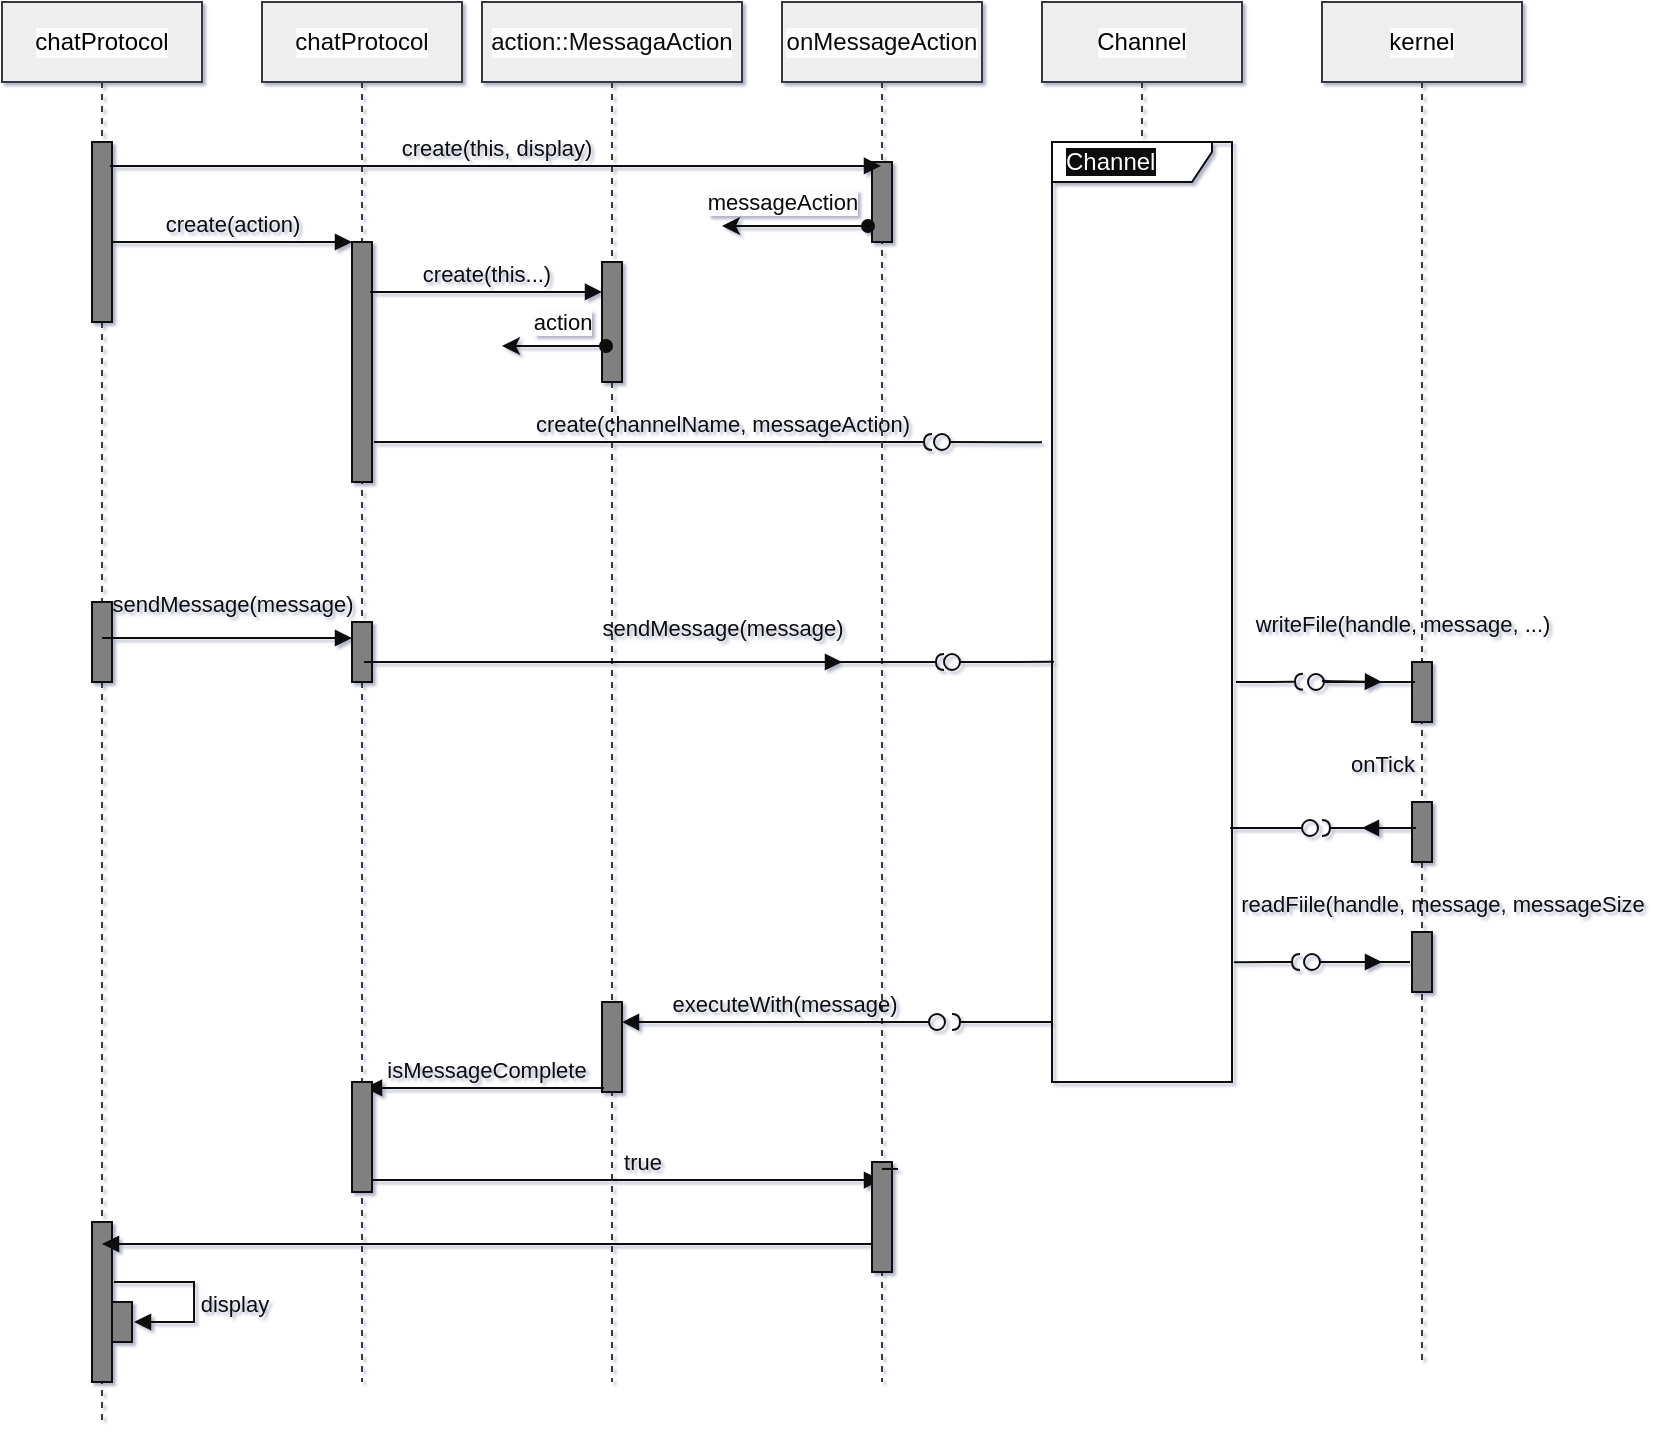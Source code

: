 <mxfile>
    <diagram id="a9Qk-jbRv7WKrWizsll0" name="Página-1">
        <mxGraphModel dx="1064" dy="516" grid="0" gridSize="10" guides="1" tooltips="1" connect="1" arrows="1" fold="1" page="1" pageScale="1" pageWidth="827" pageHeight="1169" background="#ffffff" math="0" shadow="1">
            <root>
                <mxCell id="0"/>
                <mxCell id="1" parent="0"/>
                <mxCell id="13" value="Channel" style="shape=umlLifeline;perimeter=lifelinePerimeter;whiteSpace=wrap;html=1;container=1;collapsible=0;recursiveResize=0;outlineConnect=0;labelBackgroundColor=#FCFCFC;strokeColor=#36393d;fillColor=#eeeeee;fontColor=#050505;" vertex="1" parent="1">
                    <mxGeometry x="560" y="120" width="100" height="70" as="geometry"/>
                </mxCell>
                <mxCell id="3" value="chatProtocol" style="shape=umlLifeline;perimeter=lifelinePerimeter;whiteSpace=wrap;html=1;container=1;collapsible=0;recursiveResize=0;outlineConnect=0;labelBackgroundColor=#FCFCFC;strokeColor=#36393d;fillColor=#eeeeee;fontColor=#050505;" vertex="1" parent="1">
                    <mxGeometry x="40" y="120" width="100" height="710" as="geometry"/>
                </mxCell>
                <mxCell id="15" value="" style="html=1;points=[];perimeter=orthogonalPerimeter;fillColor=#808080;labelBackgroundColor=#FCFCFC;fontColor=#050505;strokeColor=#080808;" vertex="1" parent="3">
                    <mxGeometry x="45" y="70" width="10" height="90" as="geometry"/>
                </mxCell>
                <mxCell id="36" value="" style="html=1;points=[];perimeter=orthogonalPerimeter;fillColor=#808080;labelBackgroundColor=#FCFCFC;fontColor=#050505;strokeColor=#080808;" vertex="1" parent="3">
                    <mxGeometry x="45" y="300" width="10" height="40" as="geometry"/>
                </mxCell>
                <mxCell id="54" value="" style="html=1;points=[];perimeter=orthogonalPerimeter;fillColor=#808080;labelBackgroundColor=#FCFCFC;fontColor=#050505;strokeColor=#080808;" vertex="1" parent="3">
                    <mxGeometry x="45" y="610" width="10" height="80" as="geometry"/>
                </mxCell>
                <mxCell id="57" value="" style="html=1;points=[];perimeter=orthogonalPerimeter;fillColor=#808080;labelBackgroundColor=#FCFCFC;fontColor=#050505;strokeColor=#080808;" vertex="1" parent="3">
                    <mxGeometry x="55" y="650" width="10" height="20" as="geometry"/>
                </mxCell>
                <mxCell id="56" value="display" style="html=1;verticalAlign=bottom;labelBackgroundColor=none;endArrow=block;endFill=1;fontColor=#080808;strokeColor=#0A0A0A;rounded=0;" edge="1" parent="3">
                    <mxGeometry x="0.333" y="-20" width="160" relative="1" as="geometry">
                        <mxPoint x="56" y="640" as="sourcePoint"/>
                        <mxPoint x="66" y="660" as="targetPoint"/>
                        <mxPoint x="20" y="20" as="offset"/>
                        <Array as="points">
                            <mxPoint x="96" y="640"/>
                            <mxPoint x="96" y="660"/>
                        </Array>
                    </mxGeometry>
                </mxCell>
                <mxCell id="5" value="chatProtocol" style="shape=umlLifeline;perimeter=lifelinePerimeter;whiteSpace=wrap;html=1;container=1;collapsible=0;recursiveResize=0;outlineConnect=0;labelBackgroundColor=#FCFCFC;strokeColor=#36393d;fillColor=#eeeeee;fontColor=#080808;" vertex="1" parent="1">
                    <mxGeometry x="170" y="120" width="100" height="690" as="geometry"/>
                </mxCell>
                <mxCell id="6" value="" style="html=1;points=[];perimeter=orthogonalPerimeter;fillColor=#808080;labelBackgroundColor=#FCFCFC;fontColor=#050505;strokeColor=#080808;" vertex="1" parent="5">
                    <mxGeometry x="45" y="120" width="10" height="120" as="geometry"/>
                </mxCell>
                <mxCell id="38" value="" style="html=1;points=[];perimeter=orthogonalPerimeter;fillColor=#808080;labelBackgroundColor=#FCFCFC;fontColor=#050505;strokeColor=#080808;" vertex="1" parent="5">
                    <mxGeometry x="45" y="310" width="10" height="30" as="geometry"/>
                </mxCell>
                <mxCell id="9" value="action::MessagaAction" style="shape=umlLifeline;perimeter=lifelinePerimeter;whiteSpace=wrap;html=1;container=1;collapsible=0;recursiveResize=0;outlineConnect=0;labelBackgroundColor=#FCFCFC;strokeColor=#36393d;fillColor=#eeeeee;fontColor=#080808;" vertex="1" parent="1">
                    <mxGeometry x="280" y="120" width="130" height="690" as="geometry"/>
                </mxCell>
                <mxCell id="10" value="" style="html=1;points=[];perimeter=orthogonalPerimeter;fillColor=#808080;labelBackgroundColor=#FCFCFC;fontColor=#050505;strokeColor=#080808;" vertex="1" parent="9">
                    <mxGeometry x="60" y="130" width="10" height="60" as="geometry"/>
                </mxCell>
                <mxCell id="27" value="" style="ellipse;html=1;fillColor=#000000;labelBackgroundColor=#FCFCFC;fontColor=#080808;strokeColor=#080808;strokeWidth=3;" vertex="1" parent="9">
                    <mxGeometry x="60" y="170" width="4" height="4" as="geometry"/>
                </mxCell>
                <mxCell id="34" value="create(channelName, messageAction)" style="html=1;verticalAlign=bottom;labelBackgroundColor=none;endArrow=halfCircle;endFill=0;endSize=2;fontColor=#080808;strokeColor=#0A0A0A;exitX=1.1;exitY=0.833;exitDx=0;exitDy=0;exitPerimeter=0;" edge="1" parent="9" source="6">
                    <mxGeometry x="0.247" width="160" relative="1" as="geometry">
                        <mxPoint x="-50" y="220" as="sourcePoint"/>
                        <mxPoint x="225" y="220" as="targetPoint"/>
                        <mxPoint as="offset"/>
                    </mxGeometry>
                </mxCell>
                <mxCell id="47" value="" style="html=1;points=[];perimeter=orthogonalPerimeter;fillColor=#808080;labelBackgroundColor=#FCFCFC;fontColor=#050505;strokeColor=#080808;" vertex="1" parent="9">
                    <mxGeometry x="60" y="500" width="10" height="45" as="geometry"/>
                </mxCell>
                <mxCell id="11" value="onMessageAction" style="shape=umlLifeline;perimeter=lifelinePerimeter;whiteSpace=wrap;html=1;container=1;collapsible=0;recursiveResize=0;outlineConnect=0;labelBackgroundColor=#FCFCFC;strokeColor=#36393d;fillColor=#eeeeee;fontColor=#080808;" vertex="1" parent="1">
                    <mxGeometry x="430" y="120" width="100" height="690" as="geometry"/>
                </mxCell>
                <mxCell id="12" value="" style="html=1;points=[];perimeter=orthogonalPerimeter;fillColor=#808080;labelBackgroundColor=#FCFCFC;fontColor=#050505;strokeColor=#080808;" vertex="1" parent="11">
                    <mxGeometry x="45" y="80" width="10" height="40" as="geometry"/>
                </mxCell>
                <mxCell id="42" value="" style="html=1;verticalAlign=bottom;labelBackgroundColor=none;endArrow=oval;endFill=0;endSize=8;fontColor=#080808;strokeColor=#0A0A0A;exitX=0.011;exitY=0.553;exitDx=0;exitDy=0;exitPerimeter=0;" edge="1" parent="11" source="2">
                    <mxGeometry width="160" relative="1" as="geometry">
                        <mxPoint x="125" y="330" as="sourcePoint"/>
                        <mxPoint x="85" y="330" as="targetPoint"/>
                        <Array as="points"/>
                    </mxGeometry>
                </mxCell>
                <mxCell id="48" value="" style="html=1;verticalAlign=bottom;labelBackgroundColor=none;endArrow=block;endFill=1;fontColor=#080808;strokeColor=#0A0A0A;entryX=1.6;entryY=0.156;entryDx=0;entryDy=0;entryPerimeter=0;" edge="1" parent="11">
                    <mxGeometry x="0.043" y="8" width="160" relative="1" as="geometry">
                        <mxPoint x="64" y="510" as="sourcePoint"/>
                        <mxPoint x="-80" y="510.02" as="targetPoint"/>
                        <mxPoint as="offset"/>
                    </mxGeometry>
                </mxCell>
                <mxCell id="14" value="kernel" style="shape=umlLifeline;perimeter=lifelinePerimeter;whiteSpace=wrap;html=1;container=1;collapsible=0;recursiveResize=0;outlineConnect=0;labelBackgroundColor=#FCFCFC;strokeColor=#36393d;fillColor=#eeeeee;fontColor=#050505;" vertex="1" parent="1">
                    <mxGeometry x="700" y="120" width="100" height="680" as="geometry"/>
                </mxCell>
                <mxCell id="59" value="" style="html=1;points=[];perimeter=orthogonalPerimeter;fillColor=#808080;labelBackgroundColor=#FCFCFC;fontColor=#050505;strokeColor=#080808;" vertex="1" parent="14">
                    <mxGeometry x="45" y="330" width="10" height="30" as="geometry"/>
                </mxCell>
                <mxCell id="60" value="" style="html=1;points=[];perimeter=orthogonalPerimeter;fillColor=#808080;labelBackgroundColor=#FCFCFC;fontColor=#050505;strokeColor=#080808;" vertex="1" parent="14">
                    <mxGeometry x="45" y="400" width="10" height="30" as="geometry"/>
                </mxCell>
                <mxCell id="61" value="" style="html=1;points=[];perimeter=orthogonalPerimeter;fillColor=#808080;labelBackgroundColor=#FCFCFC;fontColor=#050505;strokeColor=#080808;" vertex="1" parent="14">
                    <mxGeometry x="45" y="465" width="10" height="30" as="geometry"/>
                </mxCell>
                <mxCell id="33" value="messageAction" style="edgeStyle=none;html=1;labelBackgroundColor=#FCFCFC;fontColor=#080808;strokeColor=#0A0A0A;" edge="1" parent="1" source="18">
                    <mxGeometry x="0.155" y="-12" relative="1" as="geometry">
                        <mxPoint x="400" y="232" as="targetPoint"/>
                        <mxPoint as="offset"/>
                    </mxGeometry>
                </mxCell>
                <mxCell id="18" value="" style="ellipse;html=1;fillColor=#000000;labelBackgroundColor=#FCFCFC;fontColor=#080808;strokeColor=#080808;strokeWidth=3;" vertex="1" parent="1">
                    <mxGeometry x="471" y="230" width="4" height="4" as="geometry"/>
                </mxCell>
                <mxCell id="22" value="" style="endArrow=none;html=1;rounded=0;align=center;verticalAlign=top;endFill=0;labelBackgroundColor=none;endSize=6;fontColor=#080808;strokeColor=#0A0A0A;exitX=0.1;exitY=0.825;exitDx=0;exitDy=0;exitPerimeter=0;" edge="1" parent="1" source="12" target="18">
                    <mxGeometry relative="1" as="geometry">
                        <mxPoint x="420" y="233" as="targetPoint"/>
                        <mxPoint x="476" y="233" as="sourcePoint"/>
                    </mxGeometry>
                </mxCell>
                <mxCell id="23" value="create(action)" style="html=1;verticalAlign=bottom;labelBackgroundColor=none;endArrow=block;endFill=1;fontColor=#080808;strokeColor=#0A0A0A;" edge="1" parent="1" source="15" target="6">
                    <mxGeometry width="160" relative="1" as="geometry">
                        <mxPoint x="115" y="210" as="sourcePoint"/>
                        <mxPoint x="489.5" y="210" as="targetPoint"/>
                    </mxGeometry>
                </mxCell>
                <mxCell id="24" value="create(this...)" style="html=1;verticalAlign=bottom;labelBackgroundColor=none;endArrow=block;endFill=1;fontColor=#080808;strokeColor=#0A0A0A;exitX=0.9;exitY=0.208;exitDx=0;exitDy=0;exitPerimeter=0;" edge="1" parent="1" source="6" target="10">
                    <mxGeometry width="160" relative="1" as="geometry">
                        <mxPoint x="125" y="220" as="sourcePoint"/>
                        <mxPoint x="499.5" y="220" as="targetPoint"/>
                    </mxGeometry>
                </mxCell>
                <mxCell id="31" value="&lt;span style=&quot;background-color: rgb(252 , 252 , 252)&quot;&gt;action&lt;/span&gt;" style="edgeStyle=none;html=1;fontColor=#080808;strokeColor=#0A0A0A;" edge="1" parent="1" source="27">
                    <mxGeometry x="-0.2" y="-12" relative="1" as="geometry">
                        <mxPoint x="290" y="292" as="targetPoint"/>
                        <mxPoint as="offset"/>
                    </mxGeometry>
                </mxCell>
                <mxCell id="35" value="" style="html=1;verticalAlign=bottom;labelBackgroundColor=none;endArrow=oval;endFill=0;endSize=8;fontColor=#080808;strokeColor=#0A0A0A;exitX=0;exitY=0.463;exitDx=0;exitDy=0;exitPerimeter=0;" edge="1" parent="1">
                    <mxGeometry width="160" relative="1" as="geometry">
                        <mxPoint x="560" y="340.16" as="sourcePoint"/>
                        <mxPoint x="510" y="340" as="targetPoint"/>
                        <Array as="points"/>
                    </mxGeometry>
                </mxCell>
                <mxCell id="2" value="&lt;font style=&quot;background-color: rgb(8 , 8 , 8)&quot; color=&quot;#ffffff&quot;&gt;Channel&lt;/font&gt;" style="shape=umlFrame;whiteSpace=wrap;html=1;width=80;height=20;boundedLbl=1;verticalAlign=middle;align=left;spacingLeft=5;strokeColor=#080808;" vertex="1" parent="1">
                    <mxGeometry x="565" y="190" width="90" height="470" as="geometry"/>
                </mxCell>
                <mxCell id="37" value="sendMessage(message)" style="html=1;verticalAlign=bottom;labelBackgroundColor=none;endArrow=block;endFill=1;fontColor=#080808;strokeColor=#0A0A0A;entryX=0;entryY=0.3;entryDx=0;entryDy=0;entryPerimeter=0;exitX=0.5;exitY=0.45;exitDx=0;exitDy=0;exitPerimeter=0;" edge="1" parent="1" source="36">
                    <mxGeometry x="0.043" y="8" width="160" relative="1" as="geometry">
                        <mxPoint x="105" y="438" as="sourcePoint"/>
                        <mxPoint x="215" y="438" as="targetPoint"/>
                        <mxPoint as="offset"/>
                    </mxGeometry>
                </mxCell>
                <mxCell id="16" value="create(this, display)" style="html=1;verticalAlign=bottom;labelBackgroundColor=none;endArrow=block;endFill=1;fontColor=#080808;strokeColor=#0A0A0A;exitX=0.9;exitY=0.133;exitDx=0;exitDy=0;exitPerimeter=0;" edge="1" parent="1" source="15" target="11">
                    <mxGeometry width="160" relative="1" as="geometry">
                        <mxPoint x="105" y="200" as="sourcePoint"/>
                        <mxPoint x="265" y="200" as="targetPoint"/>
                    </mxGeometry>
                </mxCell>
                <mxCell id="39" value="sendMessage(message)" style="html=1;verticalAlign=bottom;labelBackgroundColor=none;endArrow=block;endFill=1;fontColor=#080808;strokeColor=#0A0A0A;exitX=1;exitY=0.6;exitDx=0;exitDy=0;exitPerimeter=0;" edge="1" parent="1">
                    <mxGeometry x="0.489" y="8" width="160" relative="1" as="geometry">
                        <mxPoint x="225" y="450" as="sourcePoint"/>
                        <mxPoint x="460" y="450" as="targetPoint"/>
                        <mxPoint as="offset"/>
                    </mxGeometry>
                </mxCell>
                <mxCell id="41" value="" style="html=1;verticalAlign=bottom;labelBackgroundColor=none;endArrow=halfCircle;endFill=0;endSize=2;fontColor=#080808;strokeColor=#0A0A0A;" edge="1" parent="1">
                    <mxGeometry width="160" relative="1" as="geometry">
                        <mxPoint x="221" y="450" as="sourcePoint"/>
                        <mxPoint x="511" y="450" as="targetPoint"/>
                    </mxGeometry>
                </mxCell>
                <mxCell id="43" value="" style="html=1;verticalAlign=bottom;labelBackgroundColor=none;endArrow=halfCircle;endFill=0;endSize=2;fontColor=#080808;strokeColor=#0A0A0A;" edge="1" parent="1">
                    <mxGeometry width="160" relative="1" as="geometry">
                        <mxPoint x="565" y="630" as="sourcePoint"/>
                        <mxPoint x="515" y="630" as="targetPoint"/>
                    </mxGeometry>
                </mxCell>
                <mxCell id="44" value="executeWith(message)" style="html=1;verticalAlign=bottom;labelBackgroundColor=none;endArrow=oval;endFill=0;endSize=8;fontColor=#080808;strokeColor=#0A0A0A;" edge="1" parent="1">
                    <mxGeometry width="160" relative="1" as="geometry">
                        <mxPoint x="354" y="630" as="sourcePoint"/>
                        <mxPoint x="507.5" y="630" as="targetPoint"/>
                        <Array as="points"/>
                    </mxGeometry>
                </mxCell>
                <mxCell id="49" value="isMessageComplete" style="html=1;verticalAlign=bottom;labelBackgroundColor=none;endArrow=block;endFill=1;fontColor=#080808;strokeColor=#0A0A0A;exitX=-0.1;exitY=0.911;exitDx=0;exitDy=0;exitPerimeter=0;" edge="1" parent="1">
                    <mxGeometry x="-0.013" width="160" relative="1" as="geometry">
                        <mxPoint x="341" y="662.995" as="sourcePoint"/>
                        <mxPoint x="221.5" y="662.995" as="targetPoint"/>
                        <mxPoint as="offset"/>
                    </mxGeometry>
                </mxCell>
                <mxCell id="53" value="true" style="html=1;verticalAlign=bottom;labelBackgroundColor=none;endArrow=block;endFill=1;fontColor=#080808;strokeColor=#0A0A0A;exitX=1;exitY=0.891;exitDx=0;exitDy=0;exitPerimeter=0;" edge="1" parent="1" source="46" target="11">
                    <mxGeometry x="0.061" width="160" relative="1" as="geometry">
                        <mxPoint x="100" y="448" as="sourcePoint"/>
                        <mxPoint x="225" y="448" as="targetPoint"/>
                        <mxPoint as="offset"/>
                    </mxGeometry>
                </mxCell>
                <mxCell id="55" value="" style="html=1;verticalAlign=bottom;labelBackgroundColor=none;endArrow=block;endFill=1;fontColor=#080808;strokeColor=#0A0A0A;startArrow=none;" edge="1" parent="1">
                    <mxGeometry x="0.043" y="8" width="160" relative="1" as="geometry">
                        <mxPoint x="475" y="741" as="sourcePoint"/>
                        <mxPoint x="90" y="741" as="targetPoint"/>
                        <mxPoint as="offset"/>
                        <Array as="points">
                            <mxPoint x="240" y="741"/>
                        </Array>
                    </mxGeometry>
                </mxCell>
                <mxCell id="62" value="" style="html=1;verticalAlign=bottom;labelBackgroundColor=none;endArrow=oval;endFill=0;endSize=8;fontColor=#080808;strokeColor=#0A0A0A;" edge="1" parent="1">
                    <mxGeometry width="160" relative="1" as="geometry">
                        <mxPoint x="746.5" y="460" as="sourcePoint"/>
                        <mxPoint x="697" y="460" as="targetPoint"/>
                        <Array as="points"/>
                    </mxGeometry>
                </mxCell>
                <mxCell id="63" value="" style="html=1;verticalAlign=bottom;labelBackgroundColor=none;endArrow=halfCircle;endFill=0;endSize=2;fontColor=#080808;strokeColor=#0A0A0A;" edge="1" parent="1">
                    <mxGeometry width="160" relative="1" as="geometry">
                        <mxPoint x="657" y="460" as="sourcePoint"/>
                        <mxPoint x="690.5" y="459.9" as="targetPoint"/>
                    </mxGeometry>
                </mxCell>
                <mxCell id="64" value="writeFile(handle, message, ...)" style="html=1;verticalAlign=bottom;labelBackgroundColor=none;endArrow=block;endFill=1;fontColor=#080808;strokeColor=#0A0A0A;exitX=0.9;exitY=0.208;exitDx=0;exitDy=0;exitPerimeter=0;" edge="1" parent="1">
                    <mxGeometry x="1" y="22" width="160" relative="1" as="geometry">
                        <mxPoint x="700" y="459.5" as="sourcePoint"/>
                        <mxPoint x="730" y="460" as="targetPoint"/>
                        <mxPoint x="10" y="2" as="offset"/>
                    </mxGeometry>
                </mxCell>
                <mxCell id="65" value="" style="html=1;verticalAlign=bottom;labelBackgroundColor=none;endArrow=halfCircle;endFill=0;endSize=2;fontColor=#080808;strokeColor=#0A0A0A;exitX=1.022;exitY=0.949;exitDx=0;exitDy=0;exitPerimeter=0;" edge="1" parent="1">
                    <mxGeometry width="160" relative="1" as="geometry">
                        <mxPoint x="655.98" y="600.07" as="sourcePoint"/>
                        <mxPoint x="689" y="600" as="targetPoint"/>
                    </mxGeometry>
                </mxCell>
                <mxCell id="66" value="" style="html=1;verticalAlign=bottom;labelBackgroundColor=none;endArrow=oval;endFill=0;endSize=8;fontColor=#080808;strokeColor=#0A0A0A;exitX=-0.1;exitY=0.5;exitDx=0;exitDy=0;exitPerimeter=0;" edge="1" parent="1" source="61">
                    <mxGeometry width="160" relative="1" as="geometry">
                        <mxPoint x="740" y="600" as="sourcePoint"/>
                        <mxPoint x="695" y="600" as="targetPoint"/>
                        <Array as="points"/>
                    </mxGeometry>
                </mxCell>
                <mxCell id="67" value="readFiile(handle, message, messageSize" style="html=1;verticalAlign=bottom;labelBackgroundColor=none;endArrow=block;endFill=1;fontColor=#080808;strokeColor=#0A0A0A;" edge="1" parent="1">
                    <mxGeometry x="1" y="36" width="160" relative="1" as="geometry">
                        <mxPoint x="700" y="600" as="sourcePoint"/>
                        <mxPoint x="730" y="600" as="targetPoint"/>
                        <mxPoint x="30" y="16" as="offset"/>
                    </mxGeometry>
                </mxCell>
                <mxCell id="68" value="" style="html=1;verticalAlign=bottom;labelBackgroundColor=none;endArrow=halfCircle;endFill=0;endSize=2;fontColor=#080808;strokeColor=#0A0A0A;exitX=0.1;exitY=0.433;exitDx=0;exitDy=0;exitPerimeter=0;" edge="1" parent="1">
                    <mxGeometry width="160" relative="1" as="geometry">
                        <mxPoint x="747" y="532.99" as="sourcePoint"/>
                        <mxPoint x="700" y="533" as="targetPoint"/>
                    </mxGeometry>
                </mxCell>
                <mxCell id="69" value="" style="html=1;verticalAlign=bottom;labelBackgroundColor=none;endArrow=oval;endFill=0;endSize=8;fontColor=#080808;strokeColor=#0A0A0A;exitX=1.056;exitY=0.8;exitDx=0;exitDy=0;exitPerimeter=0;" edge="1" parent="1">
                    <mxGeometry width="160" relative="1" as="geometry">
                        <mxPoint x="654.04" y="533" as="sourcePoint"/>
                        <mxPoint x="694" y="533" as="targetPoint"/>
                        <Array as="points"/>
                    </mxGeometry>
                </mxCell>
                <mxCell id="70" value="onTick" style="html=1;verticalAlign=bottom;labelBackgroundColor=none;endArrow=block;endFill=1;fontColor=#080808;strokeColor=#0A0A0A;" edge="1" parent="1">
                    <mxGeometry y="-23" width="160" relative="1" as="geometry">
                        <mxPoint x="740" y="533" as="sourcePoint"/>
                        <mxPoint x="720" y="533" as="targetPoint"/>
                        <mxPoint as="offset"/>
                    </mxGeometry>
                </mxCell>
                <mxCell id="46" value="" style="html=1;points=[];perimeter=orthogonalPerimeter;fillColor=#808080;labelBackgroundColor=#FCFCFC;fontColor=#050505;strokeColor=#080808;" vertex="1" parent="1">
                    <mxGeometry x="215" y="660" width="10" height="55" as="geometry"/>
                </mxCell>
                <mxCell id="52" value="" style="html=1;points=[];perimeter=orthogonalPerimeter;fillColor=#808080;labelBackgroundColor=#FCFCFC;fontColor=#050505;strokeColor=#080808;" vertex="1" parent="1">
                    <mxGeometry x="475" y="700" width="10" height="55" as="geometry"/>
                </mxCell>
                <mxCell id="72" value="" style="html=1;verticalAlign=bottom;labelBackgroundColor=none;endArrow=none;endFill=1;fontColor=#080808;strokeColor=#0A0A0A;startArrow=none;entryX=1.3;entryY=0.063;entryDx=0;entryDy=0;entryPerimeter=0;" edge="1" parent="1" source="11" target="52">
                    <mxGeometry x="0.043" y="8" width="160" relative="1" as="geometry">
                        <mxPoint x="479.5" y="735.04" as="sourcePoint"/>
                        <mxPoint x="98" y="735.04" as="targetPoint"/>
                        <mxPoint as="offset"/>
                    </mxGeometry>
                </mxCell>
            </root>
        </mxGraphModel>
    </diagram>
</mxfile>